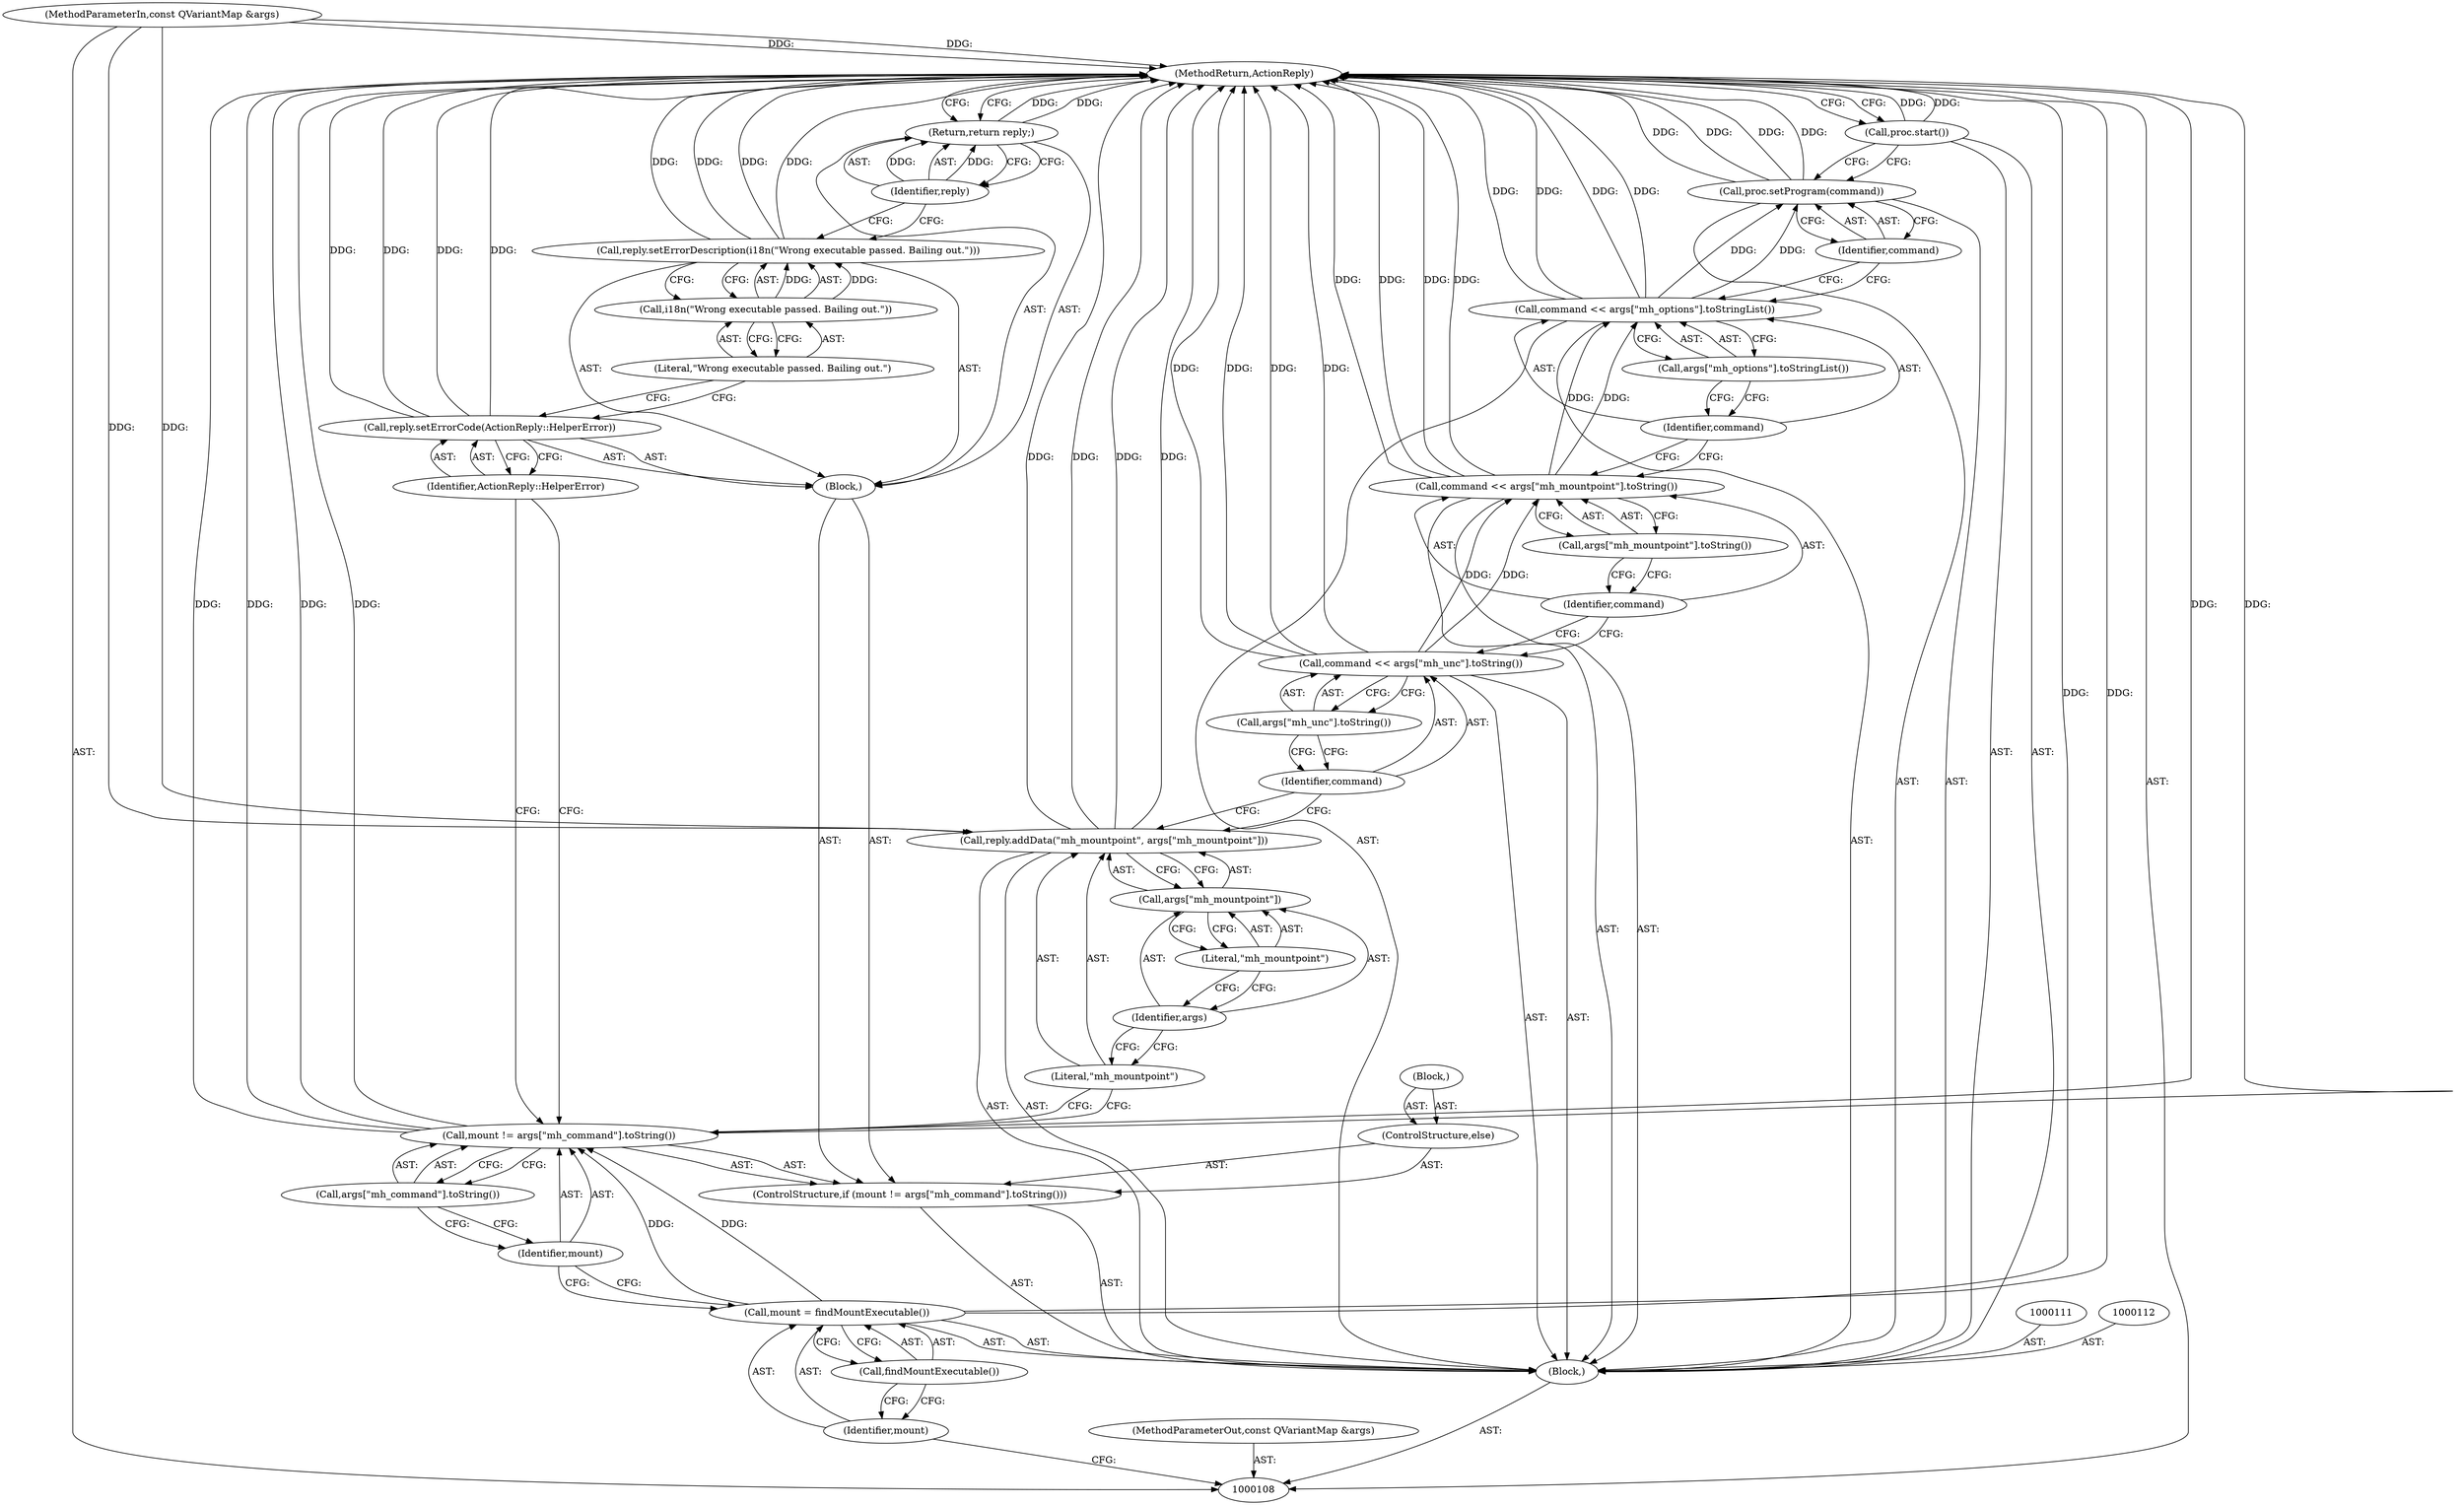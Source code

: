 digraph "0_kde_71554140bdaede27b95dbe4c9b5a028a83c83cce_0" {
"1000147" [label="(MethodReturn,ActionReply)"];
"1000109" [label="(MethodParameterIn,const QVariantMap &args)"];
"1000214" [label="(MethodParameterOut,const QVariantMap &args)"];
"1000119" [label="(Call,args[\"mh_command\"].toString())"];
"1000116" [label="(ControlStructure,if (mount != args[\"mh_command\"].toString()))"];
"1000117" [label="(Call,mount != args[\"mh_command\"].toString())"];
"1000118" [label="(Identifier,mount)"];
"1000120" [label="(Block,)"];
"1000122" [label="(Identifier,ActionReply::HelperError)"];
"1000121" [label="(Call,reply.setErrorCode(ActionReply::HelperError))"];
"1000124" [label="(Call,i18n(\"Wrong executable passed. Bailing out.\"))"];
"1000125" [label="(Literal,\"Wrong executable passed. Bailing out.\")"];
"1000123" [label="(Call,reply.setErrorDescription(i18n(\"Wrong executable passed. Bailing out.\")))"];
"1000127" [label="(Identifier,reply)"];
"1000126" [label="(Return,return reply;)"];
"1000110" [label="(Block,)"];
"1000128" [label="(ControlStructure,else)"];
"1000129" [label="(Block,)"];
"1000131" [label="(Literal,\"mh_mountpoint\")"];
"1000130" [label="(Call,reply.addData(\"mh_mountpoint\", args[\"mh_mountpoint\"]))"];
"1000132" [label="(Call,args[\"mh_mountpoint\"])"];
"1000133" [label="(Identifier,args)"];
"1000134" [label="(Literal,\"mh_mountpoint\")"];
"1000137" [label="(Call,args[\"mh_unc\"].toString())"];
"1000135" [label="(Call,command << args[\"mh_unc\"].toString())"];
"1000136" [label="(Identifier,command)"];
"1000140" [label="(Call,args[\"mh_mountpoint\"].toString())"];
"1000138" [label="(Call,command << args[\"mh_mountpoint\"].toString())"];
"1000139" [label="(Identifier,command)"];
"1000143" [label="(Call,args[\"mh_options\"].toStringList())"];
"1000141" [label="(Call,command << args[\"mh_options\"].toStringList())"];
"1000142" [label="(Identifier,command)"];
"1000145" [label="(Identifier,command)"];
"1000144" [label="(Call,proc.setProgram(command))"];
"1000146" [label="(Call,proc.start())"];
"1000113" [label="(Call,mount = findMountExecutable())"];
"1000114" [label="(Identifier,mount)"];
"1000115" [label="(Call,findMountExecutable())"];
"1000147" -> "1000108"  [label="AST: "];
"1000147" -> "1000126"  [label="CFG: "];
"1000147" -> "1000146"  [label="CFG: "];
"1000117" -> "1000147"  [label="DDG: "];
"1000117" -> "1000147"  [label="DDG: "];
"1000117" -> "1000147"  [label="DDG: "];
"1000130" -> "1000147"  [label="DDG: "];
"1000130" -> "1000147"  [label="DDG: "];
"1000138" -> "1000147"  [label="DDG: "];
"1000138" -> "1000147"  [label="DDG: "];
"1000144" -> "1000147"  [label="DDG: "];
"1000144" -> "1000147"  [label="DDG: "];
"1000146" -> "1000147"  [label="DDG: "];
"1000123" -> "1000147"  [label="DDG: "];
"1000123" -> "1000147"  [label="DDG: "];
"1000141" -> "1000147"  [label="DDG: "];
"1000141" -> "1000147"  [label="DDG: "];
"1000113" -> "1000147"  [label="DDG: "];
"1000121" -> "1000147"  [label="DDG: "];
"1000121" -> "1000147"  [label="DDG: "];
"1000135" -> "1000147"  [label="DDG: "];
"1000135" -> "1000147"  [label="DDG: "];
"1000109" -> "1000147"  [label="DDG: "];
"1000126" -> "1000147"  [label="DDG: "];
"1000109" -> "1000108"  [label="AST: "];
"1000109" -> "1000147"  [label="DDG: "];
"1000109" -> "1000130"  [label="DDG: "];
"1000214" -> "1000108"  [label="AST: "];
"1000119" -> "1000117"  [label="AST: "];
"1000119" -> "1000118"  [label="CFG: "];
"1000117" -> "1000119"  [label="CFG: "];
"1000116" -> "1000110"  [label="AST: "];
"1000117" -> "1000116"  [label="AST: "];
"1000120" -> "1000116"  [label="AST: "];
"1000128" -> "1000116"  [label="AST: "];
"1000117" -> "1000116"  [label="AST: "];
"1000117" -> "1000119"  [label="CFG: "];
"1000118" -> "1000117"  [label="AST: "];
"1000119" -> "1000117"  [label="AST: "];
"1000122" -> "1000117"  [label="CFG: "];
"1000131" -> "1000117"  [label="CFG: "];
"1000117" -> "1000147"  [label="DDG: "];
"1000117" -> "1000147"  [label="DDG: "];
"1000117" -> "1000147"  [label="DDG: "];
"1000113" -> "1000117"  [label="DDG: "];
"1000118" -> "1000117"  [label="AST: "];
"1000118" -> "1000113"  [label="CFG: "];
"1000119" -> "1000118"  [label="CFG: "];
"1000120" -> "1000116"  [label="AST: "];
"1000121" -> "1000120"  [label="AST: "];
"1000123" -> "1000120"  [label="AST: "];
"1000126" -> "1000120"  [label="AST: "];
"1000122" -> "1000121"  [label="AST: "];
"1000122" -> "1000117"  [label="CFG: "];
"1000121" -> "1000122"  [label="CFG: "];
"1000121" -> "1000120"  [label="AST: "];
"1000121" -> "1000122"  [label="CFG: "];
"1000122" -> "1000121"  [label="AST: "];
"1000125" -> "1000121"  [label="CFG: "];
"1000121" -> "1000147"  [label="DDG: "];
"1000121" -> "1000147"  [label="DDG: "];
"1000124" -> "1000123"  [label="AST: "];
"1000124" -> "1000125"  [label="CFG: "];
"1000125" -> "1000124"  [label="AST: "];
"1000123" -> "1000124"  [label="CFG: "];
"1000124" -> "1000123"  [label="DDG: "];
"1000125" -> "1000124"  [label="AST: "];
"1000125" -> "1000121"  [label="CFG: "];
"1000124" -> "1000125"  [label="CFG: "];
"1000123" -> "1000120"  [label="AST: "];
"1000123" -> "1000124"  [label="CFG: "];
"1000124" -> "1000123"  [label="AST: "];
"1000127" -> "1000123"  [label="CFG: "];
"1000123" -> "1000147"  [label="DDG: "];
"1000123" -> "1000147"  [label="DDG: "];
"1000124" -> "1000123"  [label="DDG: "];
"1000127" -> "1000126"  [label="AST: "];
"1000127" -> "1000123"  [label="CFG: "];
"1000126" -> "1000127"  [label="CFG: "];
"1000127" -> "1000126"  [label="DDG: "];
"1000126" -> "1000120"  [label="AST: "];
"1000126" -> "1000127"  [label="CFG: "];
"1000127" -> "1000126"  [label="AST: "];
"1000147" -> "1000126"  [label="CFG: "];
"1000126" -> "1000147"  [label="DDG: "];
"1000127" -> "1000126"  [label="DDG: "];
"1000110" -> "1000108"  [label="AST: "];
"1000111" -> "1000110"  [label="AST: "];
"1000112" -> "1000110"  [label="AST: "];
"1000113" -> "1000110"  [label="AST: "];
"1000116" -> "1000110"  [label="AST: "];
"1000130" -> "1000110"  [label="AST: "];
"1000135" -> "1000110"  [label="AST: "];
"1000138" -> "1000110"  [label="AST: "];
"1000141" -> "1000110"  [label="AST: "];
"1000144" -> "1000110"  [label="AST: "];
"1000146" -> "1000110"  [label="AST: "];
"1000128" -> "1000116"  [label="AST: "];
"1000129" -> "1000128"  [label="AST: "];
"1000129" -> "1000128"  [label="AST: "];
"1000131" -> "1000130"  [label="AST: "];
"1000131" -> "1000117"  [label="CFG: "];
"1000133" -> "1000131"  [label="CFG: "];
"1000130" -> "1000110"  [label="AST: "];
"1000130" -> "1000132"  [label="CFG: "];
"1000131" -> "1000130"  [label="AST: "];
"1000132" -> "1000130"  [label="AST: "];
"1000136" -> "1000130"  [label="CFG: "];
"1000130" -> "1000147"  [label="DDG: "];
"1000130" -> "1000147"  [label="DDG: "];
"1000109" -> "1000130"  [label="DDG: "];
"1000132" -> "1000130"  [label="AST: "];
"1000132" -> "1000134"  [label="CFG: "];
"1000133" -> "1000132"  [label="AST: "];
"1000134" -> "1000132"  [label="AST: "];
"1000130" -> "1000132"  [label="CFG: "];
"1000133" -> "1000132"  [label="AST: "];
"1000133" -> "1000131"  [label="CFG: "];
"1000134" -> "1000133"  [label="CFG: "];
"1000134" -> "1000132"  [label="AST: "];
"1000134" -> "1000133"  [label="CFG: "];
"1000132" -> "1000134"  [label="CFG: "];
"1000137" -> "1000135"  [label="AST: "];
"1000137" -> "1000136"  [label="CFG: "];
"1000135" -> "1000137"  [label="CFG: "];
"1000135" -> "1000110"  [label="AST: "];
"1000135" -> "1000137"  [label="CFG: "];
"1000136" -> "1000135"  [label="AST: "];
"1000137" -> "1000135"  [label="AST: "];
"1000139" -> "1000135"  [label="CFG: "];
"1000135" -> "1000147"  [label="DDG: "];
"1000135" -> "1000147"  [label="DDG: "];
"1000135" -> "1000138"  [label="DDG: "];
"1000136" -> "1000135"  [label="AST: "];
"1000136" -> "1000130"  [label="CFG: "];
"1000137" -> "1000136"  [label="CFG: "];
"1000140" -> "1000138"  [label="AST: "];
"1000140" -> "1000139"  [label="CFG: "];
"1000138" -> "1000140"  [label="CFG: "];
"1000138" -> "1000110"  [label="AST: "];
"1000138" -> "1000140"  [label="CFG: "];
"1000139" -> "1000138"  [label="AST: "];
"1000140" -> "1000138"  [label="AST: "];
"1000142" -> "1000138"  [label="CFG: "];
"1000138" -> "1000147"  [label="DDG: "];
"1000138" -> "1000147"  [label="DDG: "];
"1000135" -> "1000138"  [label="DDG: "];
"1000138" -> "1000141"  [label="DDG: "];
"1000139" -> "1000138"  [label="AST: "];
"1000139" -> "1000135"  [label="CFG: "];
"1000140" -> "1000139"  [label="CFG: "];
"1000143" -> "1000141"  [label="AST: "];
"1000143" -> "1000142"  [label="CFG: "];
"1000141" -> "1000143"  [label="CFG: "];
"1000141" -> "1000110"  [label="AST: "];
"1000141" -> "1000143"  [label="CFG: "];
"1000142" -> "1000141"  [label="AST: "];
"1000143" -> "1000141"  [label="AST: "];
"1000145" -> "1000141"  [label="CFG: "];
"1000141" -> "1000147"  [label="DDG: "];
"1000141" -> "1000147"  [label="DDG: "];
"1000138" -> "1000141"  [label="DDG: "];
"1000141" -> "1000144"  [label="DDG: "];
"1000142" -> "1000141"  [label="AST: "];
"1000142" -> "1000138"  [label="CFG: "];
"1000143" -> "1000142"  [label="CFG: "];
"1000145" -> "1000144"  [label="AST: "];
"1000145" -> "1000141"  [label="CFG: "];
"1000144" -> "1000145"  [label="CFG: "];
"1000144" -> "1000110"  [label="AST: "];
"1000144" -> "1000145"  [label="CFG: "];
"1000145" -> "1000144"  [label="AST: "];
"1000146" -> "1000144"  [label="CFG: "];
"1000144" -> "1000147"  [label="DDG: "];
"1000144" -> "1000147"  [label="DDG: "];
"1000141" -> "1000144"  [label="DDG: "];
"1000146" -> "1000110"  [label="AST: "];
"1000146" -> "1000144"  [label="CFG: "];
"1000147" -> "1000146"  [label="CFG: "];
"1000146" -> "1000147"  [label="DDG: "];
"1000113" -> "1000110"  [label="AST: "];
"1000113" -> "1000115"  [label="CFG: "];
"1000114" -> "1000113"  [label="AST: "];
"1000115" -> "1000113"  [label="AST: "];
"1000118" -> "1000113"  [label="CFG: "];
"1000113" -> "1000147"  [label="DDG: "];
"1000113" -> "1000117"  [label="DDG: "];
"1000114" -> "1000113"  [label="AST: "];
"1000114" -> "1000108"  [label="CFG: "];
"1000115" -> "1000114"  [label="CFG: "];
"1000115" -> "1000113"  [label="AST: "];
"1000115" -> "1000114"  [label="CFG: "];
"1000113" -> "1000115"  [label="CFG: "];
}
